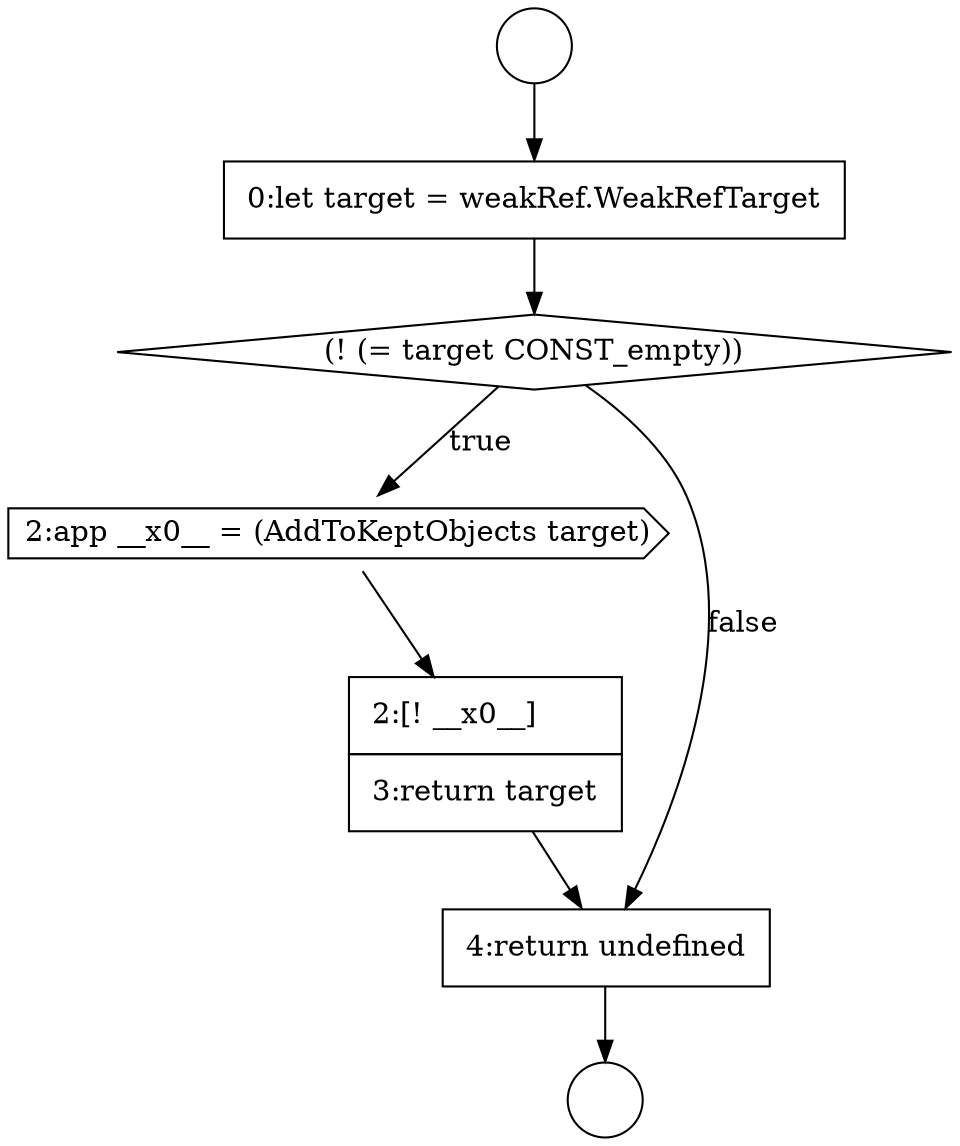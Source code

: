 digraph {
  node18729 [shape=circle label=" " color="black" fillcolor="white" style=filled]
  node18733 [shape=cds, label=<<font color="black">2:app __x0__ = (AddToKeptObjects target)</font>> color="black" fillcolor="white" style=filled]
  node18731 [shape=none, margin=0, label=<<font color="black">
    <table border="0" cellborder="1" cellspacing="0" cellpadding="10">
      <tr><td align="left">0:let target = weakRef.WeakRefTarget</td></tr>
    </table>
  </font>> color="black" fillcolor="white" style=filled]
  node18730 [shape=circle label=" " color="black" fillcolor="white" style=filled]
  node18734 [shape=none, margin=0, label=<<font color="black">
    <table border="0" cellborder="1" cellspacing="0" cellpadding="10">
      <tr><td align="left">2:[! __x0__]</td></tr>
      <tr><td align="left">3:return target</td></tr>
    </table>
  </font>> color="black" fillcolor="white" style=filled]
  node18732 [shape=diamond, label=<<font color="black">(! (= target CONST_empty))</font>> color="black" fillcolor="white" style=filled]
  node18735 [shape=none, margin=0, label=<<font color="black">
    <table border="0" cellborder="1" cellspacing="0" cellpadding="10">
      <tr><td align="left">4:return undefined</td></tr>
    </table>
  </font>> color="black" fillcolor="white" style=filled]
  node18729 -> node18731 [ color="black"]
  node18733 -> node18734 [ color="black"]
  node18731 -> node18732 [ color="black"]
  node18734 -> node18735 [ color="black"]
  node18735 -> node18730 [ color="black"]
  node18732 -> node18733 [label=<<font color="black">true</font>> color="black"]
  node18732 -> node18735 [label=<<font color="black">false</font>> color="black"]
}
